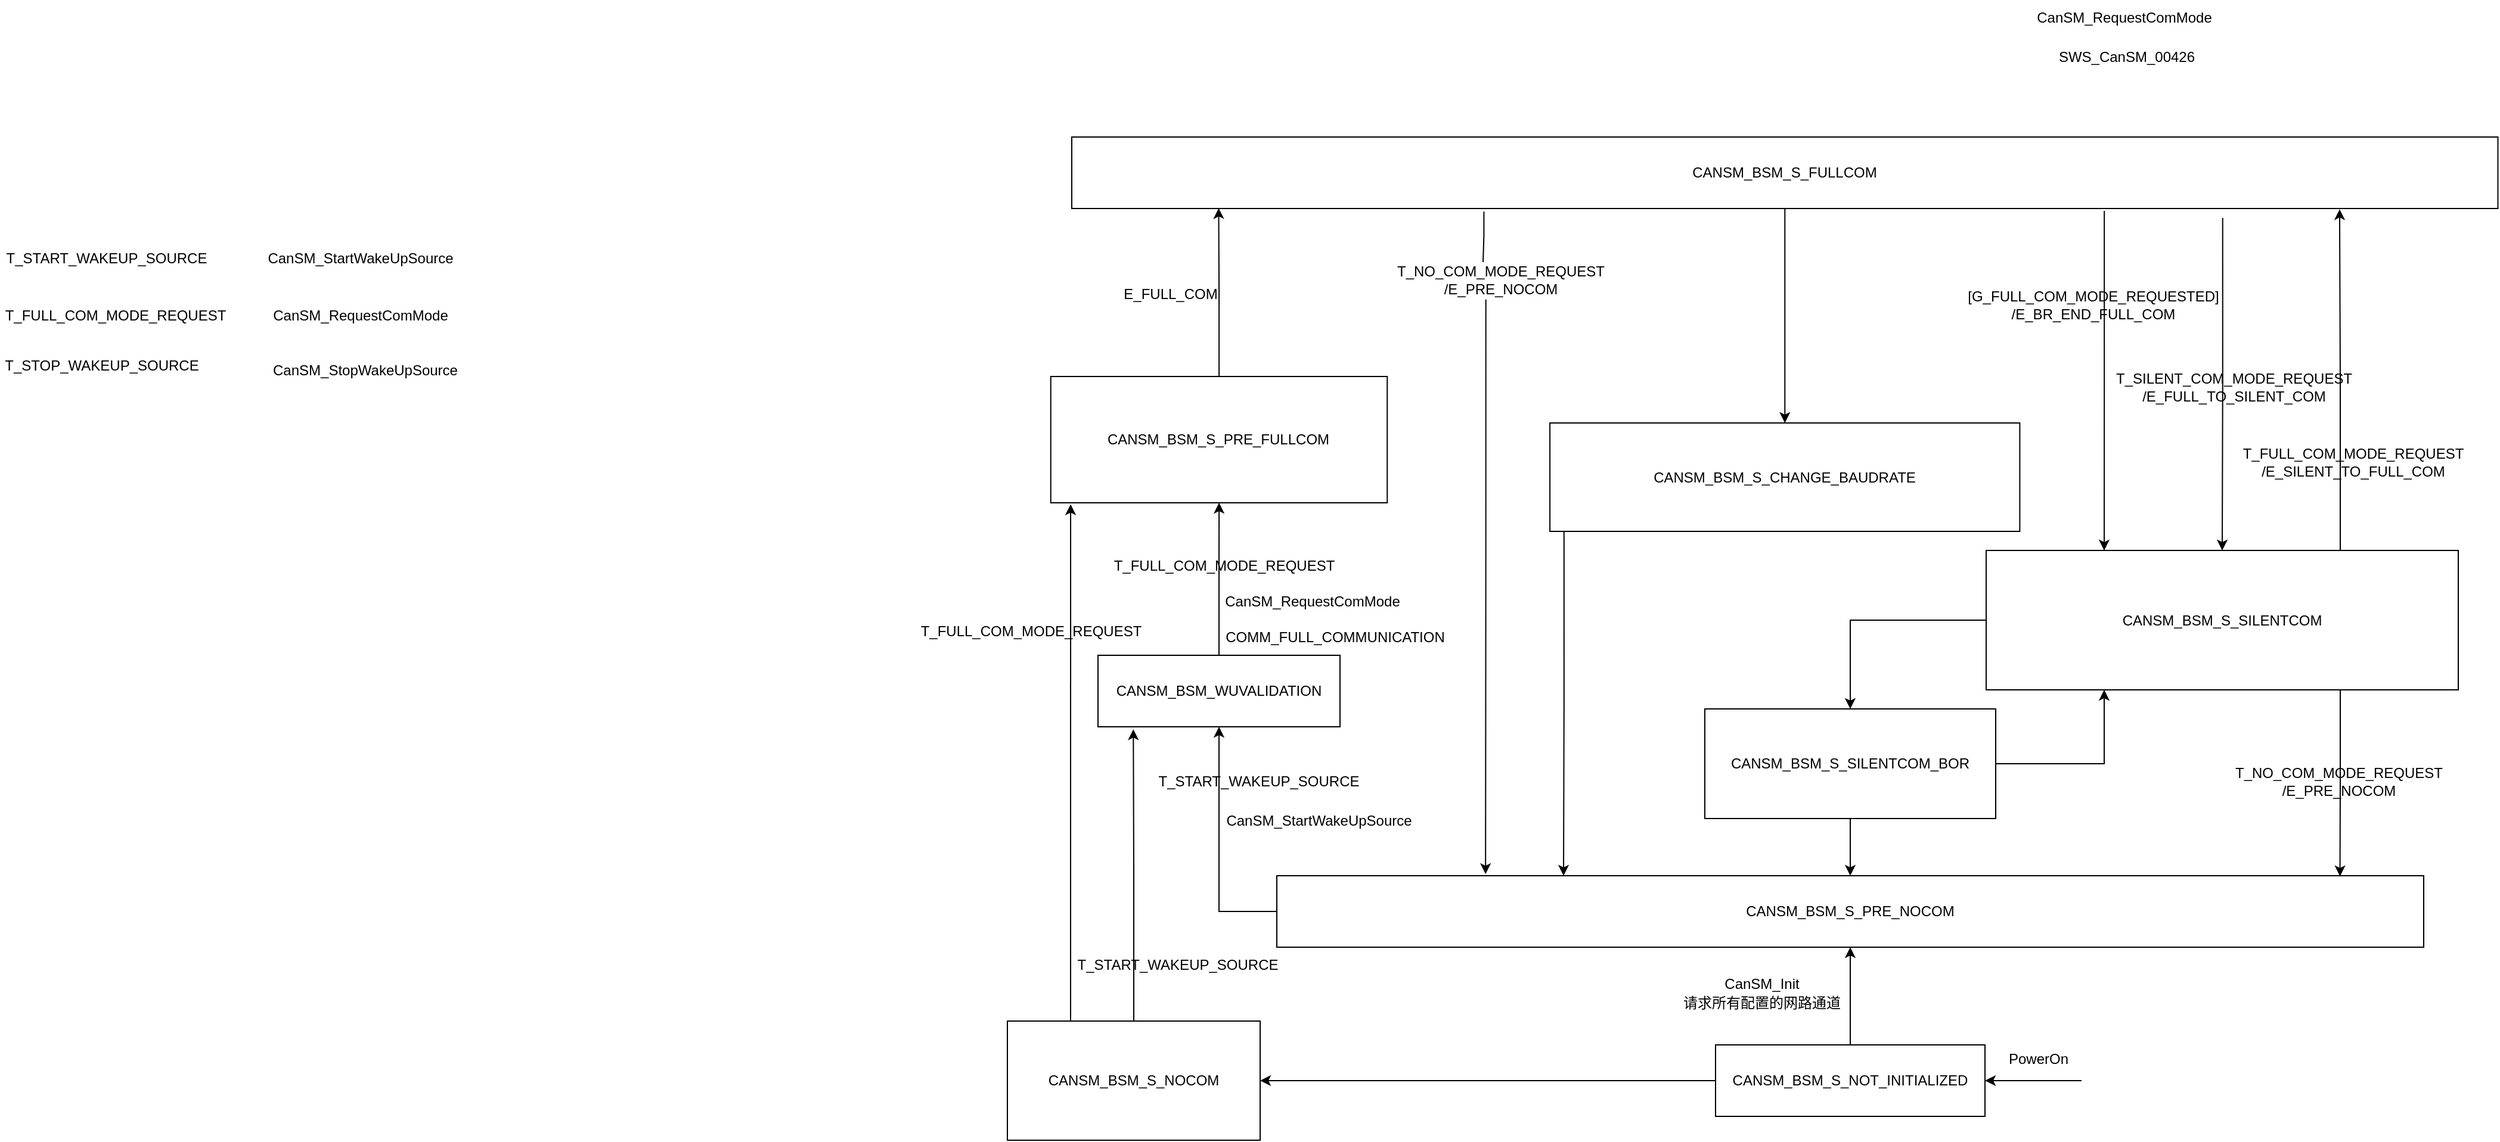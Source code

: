 <mxfile version="24.8.6" pages="2">
  <diagram name="CANSM" id="qXhpSovOXRVXzEbgl1qt">
    <mxGraphModel dx="1495" dy="361" grid="0" gridSize="10" guides="1" tooltips="1" connect="1" arrows="1" fold="1" page="0" pageScale="1" pageWidth="827" pageHeight="1169" math="0" shadow="0">
      <root>
        <mxCell id="0" />
        <mxCell id="1" parent="0" />
        <mxCell id="FXF17FPSzdfnoNykKVTq-1" value="" style="edgeStyle=orthogonalEdgeStyle;rounded=0;orthogonalLoop=1;jettySize=auto;html=1;" edge="1" parent="1" source="FXF17FPSzdfnoNykKVTq-3" target="FXF17FPSzdfnoNykKVTq-7">
          <mxGeometry relative="1" as="geometry" />
        </mxCell>
        <mxCell id="FXF17FPSzdfnoNykKVTq-2" value="" style="edgeStyle=orthogonalEdgeStyle;rounded=0;orthogonalLoop=1;jettySize=auto;html=1;" edge="1" parent="1" source="FXF17FPSzdfnoNykKVTq-3" target="FXF17FPSzdfnoNykKVTq-30">
          <mxGeometry relative="1" as="geometry" />
        </mxCell>
        <mxCell id="FXF17FPSzdfnoNykKVTq-3" value="CANSM_BSM_S_NOT_INITIALIZED" style="rounded=0;whiteSpace=wrap;html=1;" vertex="1" parent="1">
          <mxGeometry x="895" y="1013" width="226" height="60" as="geometry" />
        </mxCell>
        <mxCell id="FXF17FPSzdfnoNykKVTq-4" value="" style="endArrow=classic;html=1;rounded=0;entryX=1;entryY=0.5;entryDx=0;entryDy=0;" edge="1" parent="1" target="FXF17FPSzdfnoNykKVTq-3">
          <mxGeometry width="50" height="50" relative="1" as="geometry">
            <mxPoint x="1202" y="1043" as="sourcePoint" />
            <mxPoint x="1241" y="1024" as="targetPoint" />
          </mxGeometry>
        </mxCell>
        <mxCell id="FXF17FPSzdfnoNykKVTq-5" value="PowerOn" style="text;html=1;strokeColor=none;fillColor=none;align=center;verticalAlign=middle;whiteSpace=wrap;rounded=0;" vertex="1" parent="1">
          <mxGeometry x="1136" y="1010" width="60" height="30" as="geometry" />
        </mxCell>
        <mxCell id="FXF17FPSzdfnoNykKVTq-6" value="" style="edgeStyle=orthogonalEdgeStyle;rounded=0;orthogonalLoop=1;jettySize=auto;html=1;exitX=0;exitY=0.5;exitDx=0;exitDy=0;" edge="1" parent="1" source="FXF17FPSzdfnoNykKVTq-7" target="FXF17FPSzdfnoNykKVTq-11">
          <mxGeometry relative="1" as="geometry" />
        </mxCell>
        <mxCell id="FXF17FPSzdfnoNykKVTq-7" value="CANSM_BSM_S_PRE_NOCOM" style="whiteSpace=wrap;html=1;rounded=0;" vertex="1" parent="1">
          <mxGeometry x="527" y="871" width="962" height="60" as="geometry" />
        </mxCell>
        <mxCell id="FXF17FPSzdfnoNykKVTq-8" value="CanSM_Init" style="text;html=1;strokeColor=none;fillColor=none;align=center;verticalAlign=middle;whiteSpace=wrap;rounded=0;" vertex="1" parent="1">
          <mxGeometry x="904" y="947" width="60" height="30" as="geometry" />
        </mxCell>
        <mxCell id="FXF17FPSzdfnoNykKVTq-9" value="请求所有配置的网路通道" style="text;html=1;strokeColor=none;fillColor=none;align=center;verticalAlign=middle;whiteSpace=wrap;rounded=0;" vertex="1" parent="1">
          <mxGeometry x="854" y="963" width="160" height="30" as="geometry" />
        </mxCell>
        <mxCell id="FXF17FPSzdfnoNykKVTq-10" value="" style="edgeStyle=orthogonalEdgeStyle;rounded=0;orthogonalLoop=1;jettySize=auto;html=1;" edge="1" parent="1" source="FXF17FPSzdfnoNykKVTq-11" target="FXF17FPSzdfnoNykKVTq-15">
          <mxGeometry relative="1" as="geometry" />
        </mxCell>
        <mxCell id="FXF17FPSzdfnoNykKVTq-11" value="CANSM_BSM_WUVALIDATION" style="whiteSpace=wrap;html=1;rounded=0;" vertex="1" parent="1">
          <mxGeometry x="377" y="686" width="203" height="60" as="geometry" />
        </mxCell>
        <mxCell id="FXF17FPSzdfnoNykKVTq-12" value="CanSM_StartWakeUpSource" style="text;html=1;strokeColor=none;fillColor=none;align=center;verticalAlign=middle;whiteSpace=wrap;rounded=0;" vertex="1" parent="1">
          <mxGeometry x="482" y="810" width="161" height="30" as="geometry" />
        </mxCell>
        <mxCell id="FXF17FPSzdfnoNykKVTq-13" value="T_START_WAKEUP_SOURCE" style="text;html=1;strokeColor=none;fillColor=none;align=center;verticalAlign=middle;whiteSpace=wrap;rounded=0;" vertex="1" parent="1">
          <mxGeometry x="482" y="777" width="60" height="30" as="geometry" />
        </mxCell>
        <mxCell id="FXF17FPSzdfnoNykKVTq-14" value="" style="edgeStyle=orthogonalEdgeStyle;rounded=0;orthogonalLoop=1;jettySize=auto;html=1;entryX=0.103;entryY=0.995;entryDx=0;entryDy=0;entryPerimeter=0;" edge="1" parent="1" source="FXF17FPSzdfnoNykKVTq-15" target="FXF17FPSzdfnoNykKVTq-23">
          <mxGeometry relative="1" as="geometry" />
        </mxCell>
        <mxCell id="FXF17FPSzdfnoNykKVTq-15" value="CANSM_BSM_S_PRE_FULLCOM" style="whiteSpace=wrap;html=1;rounded=0;" vertex="1" parent="1">
          <mxGeometry x="337.38" y="452" width="282.25" height="106" as="geometry" />
        </mxCell>
        <mxCell id="FXF17FPSzdfnoNykKVTq-16" value="CanSM_RequestComMode" style="text;html=1;strokeColor=none;fillColor=none;align=center;verticalAlign=middle;whiteSpace=wrap;rounded=0;" vertex="1" parent="1">
          <mxGeometry x="527" y="626" width="60" height="30" as="geometry" />
        </mxCell>
        <mxCell id="FXF17FPSzdfnoNykKVTq-17" value="COMM_FULL_COMMUNICATION" style="text;html=1;strokeColor=none;fillColor=none;align=center;verticalAlign=middle;whiteSpace=wrap;rounded=0;" vertex="1" parent="1">
          <mxGeometry x="546" y="656" width="60" height="30" as="geometry" />
        </mxCell>
        <mxCell id="FXF17FPSzdfnoNykKVTq-18" value="T_FULL_COM_MODE_REQUEST" style="text;html=1;strokeColor=none;fillColor=none;align=center;verticalAlign=middle;whiteSpace=wrap;rounded=0;" vertex="1" parent="1">
          <mxGeometry x="291" y="651" width="60" height="30" as="geometry" />
        </mxCell>
        <mxCell id="FXF17FPSzdfnoNykKVTq-19" value="" style="edgeStyle=orthogonalEdgeStyle;rounded=0;orthogonalLoop=1;jettySize=auto;html=1;entryX=0.182;entryY=-0.023;entryDx=0;entryDy=0;exitX=0.289;exitY=1.044;exitDx=0;exitDy=0;exitPerimeter=0;startArrow=none;entryPerimeter=0;" edge="1" parent="1" source="FXF17FPSzdfnoNykKVTq-31" target="FXF17FPSzdfnoNykKVTq-7">
          <mxGeometry relative="1" as="geometry">
            <mxPoint x="707" y="317" as="sourcePoint" />
          </mxGeometry>
        </mxCell>
        <mxCell id="FXF17FPSzdfnoNykKVTq-20" value="" style="edgeStyle=orthogonalEdgeStyle;rounded=0;orthogonalLoop=1;jettySize=auto;html=1;" edge="1" parent="1" source="FXF17FPSzdfnoNykKVTq-23" target="FXF17FPSzdfnoNykKVTq-28">
          <mxGeometry relative="1" as="geometry" />
        </mxCell>
        <mxCell id="FXF17FPSzdfnoNykKVTq-21" value="" style="edgeStyle=orthogonalEdgeStyle;rounded=0;orthogonalLoop=1;jettySize=auto;html=1;entryX=0.25;entryY=0;entryDx=0;entryDy=0;exitX=0.724;exitY=1.033;exitDx=0;exitDy=0;exitPerimeter=0;" edge="1" parent="1" source="FXF17FPSzdfnoNykKVTq-23" target="FXF17FPSzdfnoNykKVTq-36">
          <mxGeometry relative="1" as="geometry" />
        </mxCell>
        <mxCell id="FXF17FPSzdfnoNykKVTq-22" value="" style="edgeStyle=orthogonalEdgeStyle;rounded=0;orthogonalLoop=1;jettySize=auto;html=1;entryX=0.5;entryY=0;entryDx=0;entryDy=0;exitX=0.807;exitY=1.131;exitDx=0;exitDy=0;exitPerimeter=0;" edge="1" parent="1" source="FXF17FPSzdfnoNykKVTq-23" target="FXF17FPSzdfnoNykKVTq-36">
          <mxGeometry relative="1" as="geometry">
            <mxPoint x="1556" y="468" as="targetPoint" />
          </mxGeometry>
        </mxCell>
        <mxCell id="FXF17FPSzdfnoNykKVTq-23" value="CANSM_BSM_S_FULLCOM" style="whiteSpace=wrap;html=1;rounded=0;" vertex="1" parent="1">
          <mxGeometry x="355" y="251" width="1196.25" height="60" as="geometry" />
        </mxCell>
        <mxCell id="FXF17FPSzdfnoNykKVTq-24" value="E_FULL_COM" style="text;html=1;strokeColor=none;fillColor=none;align=center;verticalAlign=middle;whiteSpace=wrap;rounded=0;" vertex="1" parent="1">
          <mxGeometry x="408" y="368" width="60" height="30" as="geometry" />
        </mxCell>
        <mxCell id="FXF17FPSzdfnoNykKVTq-25" value="CanSM_RequestComMode" style="text;html=1;strokeColor=none;fillColor=none;align=center;verticalAlign=middle;whiteSpace=wrap;rounded=0;" vertex="1" parent="1">
          <mxGeometry x="1208" y="136" width="60" height="30" as="geometry" />
        </mxCell>
        <mxCell id="FXF17FPSzdfnoNykKVTq-26" value="SWS_CanSM_00426" style="text;html=1;strokeColor=none;fillColor=none;align=center;verticalAlign=middle;whiteSpace=wrap;rounded=0;" vertex="1" parent="1">
          <mxGeometry x="1164" y="166" width="152" height="36" as="geometry" />
        </mxCell>
        <mxCell id="FXF17FPSzdfnoNykKVTq-27" value="" style="edgeStyle=orthogonalEdgeStyle;rounded=0;orthogonalLoop=1;jettySize=auto;html=1;entryX=0.25;entryY=0;entryDx=0;entryDy=0;exitX=0.03;exitY=0.994;exitDx=0;exitDy=0;exitPerimeter=0;" edge="1" parent="1" source="FXF17FPSzdfnoNykKVTq-28" target="FXF17FPSzdfnoNykKVTq-7">
          <mxGeometry relative="1" as="geometry">
            <mxPoint x="953.125" y="638.0" as="targetPoint" />
          </mxGeometry>
        </mxCell>
        <mxCell id="FXF17FPSzdfnoNykKVTq-28" value="CANSM_BSM_S_CHANGE_BAUDRATE" style="whiteSpace=wrap;html=1;rounded=0;" vertex="1" parent="1">
          <mxGeometry x="756.06" y="491" width="394.13" height="91" as="geometry" />
        </mxCell>
        <mxCell id="FXF17FPSzdfnoNykKVTq-29" value="" style="edgeStyle=orthogonalEdgeStyle;rounded=0;orthogonalLoop=1;jettySize=auto;html=1;entryX=0.059;entryY=1.012;entryDx=0;entryDy=0;entryPerimeter=0;exitX=0.25;exitY=0;exitDx=0;exitDy=0;" edge="1" parent="1" source="FXF17FPSzdfnoNykKVTq-30" target="FXF17FPSzdfnoNykKVTq-15">
          <mxGeometry relative="1" as="geometry">
            <mxPoint x="189" y="1037" as="targetPoint" />
          </mxGeometry>
        </mxCell>
        <mxCell id="FXF17FPSzdfnoNykKVTq-30" value="CANSM_BSM_S_NOCOM" style="whiteSpace=wrap;html=1;rounded=0;" vertex="1" parent="1">
          <mxGeometry x="301" y="993" width="212" height="100" as="geometry" />
        </mxCell>
        <mxCell id="FXF17FPSzdfnoNykKVTq-31" value="&lt;div&gt;T_NO_COM_MODE_REQUEST&lt;/div&gt;&lt;div&gt;/E_PRE_NOCOM&lt;/div&gt;" style="text;html=1;strokeColor=none;fillColor=none;align=center;verticalAlign=middle;whiteSpace=wrap;rounded=0;" vertex="1" parent="1">
          <mxGeometry x="685" y="356" width="60" height="30" as="geometry" />
        </mxCell>
        <mxCell id="FXF17FPSzdfnoNykKVTq-32" value="" style="edgeStyle=orthogonalEdgeStyle;rounded=0;orthogonalLoop=1;jettySize=auto;html=1;entryX=0.25;entryY=0;entryDx=0;entryDy=0;exitX=0.289;exitY=1.044;exitDx=0;exitDy=0;exitPerimeter=0;endArrow=none;" edge="1" parent="1" source="FXF17FPSzdfnoNykKVTq-23" target="FXF17FPSzdfnoNykKVTq-31">
          <mxGeometry relative="1" as="geometry">
            <mxPoint x="700.716" y="313.64" as="sourcePoint" />
            <mxPoint x="701.0" y="868" as="targetPoint" />
          </mxGeometry>
        </mxCell>
        <mxCell id="FXF17FPSzdfnoNykKVTq-33" value="" style="edgeStyle=orthogonalEdgeStyle;rounded=0;orthogonalLoop=1;jettySize=auto;html=1;entryX=0.927;entryY=0.008;entryDx=0;entryDy=0;entryPerimeter=0;exitX=0.75;exitY=1;exitDx=0;exitDy=0;" edge="1" parent="1" source="FXF17FPSzdfnoNykKVTq-36" target="FXF17FPSzdfnoNykKVTq-7">
          <mxGeometry relative="1" as="geometry" />
        </mxCell>
        <mxCell id="FXF17FPSzdfnoNykKVTq-34" value="" style="edgeStyle=orthogonalEdgeStyle;rounded=0;orthogonalLoop=1;jettySize=auto;html=1;entryX=0.889;entryY=1.01;entryDx=0;entryDy=0;entryPerimeter=0;exitX=0.75;exitY=0;exitDx=0;exitDy=0;" edge="1" parent="1" source="FXF17FPSzdfnoNykKVTq-36" target="FXF17FPSzdfnoNykKVTq-23">
          <mxGeometry relative="1" as="geometry" />
        </mxCell>
        <mxCell id="FXF17FPSzdfnoNykKVTq-35" value="" style="edgeStyle=orthogonalEdgeStyle;rounded=0;orthogonalLoop=1;jettySize=auto;html=1;exitX=0;exitY=0.5;exitDx=0;exitDy=0;" edge="1" parent="1" source="FXF17FPSzdfnoNykKVTq-36" target="FXF17FPSzdfnoNykKVTq-39">
          <mxGeometry relative="1" as="geometry" />
        </mxCell>
        <mxCell id="FXF17FPSzdfnoNykKVTq-36" value="CANSM_BSM_S_SILENTCOM" style="rounded=0;whiteSpace=wrap;html=1;" vertex="1" parent="1">
          <mxGeometry x="1122" y="598" width="396" height="117" as="geometry" />
        </mxCell>
        <mxCell id="FXF17FPSzdfnoNykKVTq-37" value="" style="edgeStyle=orthogonalEdgeStyle;rounded=0;orthogonalLoop=1;jettySize=auto;html=1;" edge="1" parent="1" source="FXF17FPSzdfnoNykKVTq-39" target="FXF17FPSzdfnoNykKVTq-7">
          <mxGeometry relative="1" as="geometry" />
        </mxCell>
        <mxCell id="FXF17FPSzdfnoNykKVTq-38" value="" style="edgeStyle=orthogonalEdgeStyle;rounded=0;orthogonalLoop=1;jettySize=auto;html=1;entryX=0.25;entryY=1;entryDx=0;entryDy=0;exitX=1;exitY=0.5;exitDx=0;exitDy=0;" edge="1" parent="1" source="FXF17FPSzdfnoNykKVTq-39" target="FXF17FPSzdfnoNykKVTq-36">
          <mxGeometry relative="1" as="geometry">
            <mxPoint x="1292" y="745.067" as="targetPoint" />
          </mxGeometry>
        </mxCell>
        <mxCell id="FXF17FPSzdfnoNykKVTq-39" value="CANSM_BSM_S_SILENTCOM_BOR" style="whiteSpace=wrap;html=1;rounded=0;" vertex="1" parent="1">
          <mxGeometry x="886" y="731" width="244" height="92" as="geometry" />
        </mxCell>
        <mxCell id="FXF17FPSzdfnoNykKVTq-40" value="&lt;div&gt;[G_FULL_COM_MODE_REQUESTED]&lt;/div&gt;&lt;div&gt;/E_BR_END_FULL_COM&lt;/div&gt;" style="text;html=1;strokeColor=none;fillColor=none;align=center;verticalAlign=middle;whiteSpace=wrap;rounded=0;" vertex="1" parent="1">
          <mxGeometry x="1182" y="377" width="60" height="30" as="geometry" />
        </mxCell>
        <mxCell id="FXF17FPSzdfnoNykKVTq-41" value="&lt;div&gt;T_SILENT_COM_MODE_REQUEST&lt;/div&gt;&lt;div&gt;/E_FULL_TO_SILENT_COM&lt;/div&gt;" style="text;html=1;strokeColor=none;fillColor=none;align=center;verticalAlign=middle;whiteSpace=wrap;rounded=0;" vertex="1" parent="1">
          <mxGeometry x="1300" y="446" width="60" height="30" as="geometry" />
        </mxCell>
        <mxCell id="FXF17FPSzdfnoNykKVTq-42" value="&lt;div&gt;T_FULL_COM_MODE_REQUEST&lt;/div&gt;&lt;div&gt;/E_SILENT_TO_FULL_COM&lt;/div&gt;" style="text;html=1;strokeColor=none;fillColor=none;align=center;verticalAlign=middle;whiteSpace=wrap;rounded=0;" vertex="1" parent="1">
          <mxGeometry x="1400" y="509" width="60" height="30" as="geometry" />
        </mxCell>
        <mxCell id="FXF17FPSzdfnoNykKVTq-43" value="&lt;div&gt;T_NO_COM_MODE_REQUEST&lt;/div&gt;&lt;div&gt;/E_PRE_NOCOM&lt;/div&gt;" style="text;html=1;strokeColor=none;fillColor=none;align=center;verticalAlign=middle;whiteSpace=wrap;rounded=0;" vertex="1" parent="1">
          <mxGeometry x="1388" y="777" width="60" height="30" as="geometry" />
        </mxCell>
        <mxCell id="FXF17FPSzdfnoNykKVTq-44" value="T_FULL_COM_MODE_REQUEST" style="text;html=1;strokeColor=none;fillColor=none;align=center;verticalAlign=middle;whiteSpace=wrap;rounded=0;" vertex="1" parent="1">
          <mxGeometry x="453" y="596" width="60" height="30" as="geometry" />
        </mxCell>
        <mxCell id="FXF17FPSzdfnoNykKVTq-45" value="" style="edgeStyle=orthogonalEdgeStyle;rounded=0;orthogonalLoop=1;jettySize=auto;html=1;exitX=0.5;exitY=0;exitDx=0;exitDy=0;entryX=0.146;entryY=1.035;entryDx=0;entryDy=0;entryPerimeter=0;" edge="1" parent="1" source="FXF17FPSzdfnoNykKVTq-30" target="FXF17FPSzdfnoNykKVTq-11">
          <mxGeometry relative="1" as="geometry">
            <mxPoint x="392" y="968" as="sourcePoint" />
            <mxPoint x="392" y="886" as="targetPoint" />
          </mxGeometry>
        </mxCell>
        <mxCell id="FXF17FPSzdfnoNykKVTq-46" value="T_START_WAKEUP_SOURCE" style="text;html=1;strokeColor=none;fillColor=none;align=center;verticalAlign=middle;whiteSpace=wrap;rounded=0;" vertex="1" parent="1">
          <mxGeometry x="414" y="931" width="60" height="30" as="geometry" />
        </mxCell>
        <mxCell id="BhjoARzyWBzXQ-R1dYIk-1" value="T_START_WAKEUP_SOURCE" style="text;html=1;strokeColor=none;fillColor=none;align=center;verticalAlign=middle;whiteSpace=wrap;rounded=0;" vertex="1" parent="1">
          <mxGeometry x="-544" y="338" width="179" height="30" as="geometry" />
        </mxCell>
        <mxCell id="1uehdeWmYXHykT7qIKBi-1" value="CanSM_StartWakeUpSource" style="text;html=1;align=center;verticalAlign=middle;whiteSpace=wrap;rounded=0;" vertex="1" parent="1">
          <mxGeometry x="-322" y="338" width="161" height="30" as="geometry" />
        </mxCell>
        <mxCell id="1uehdeWmYXHykT7qIKBi-2" value="T_FULL_COM_MODE_REQUEST" style="text;html=1;align=center;verticalAlign=middle;whiteSpace=wrap;rounded=0;" vertex="1" parent="1">
          <mxGeometry x="-540" y="386" width="186" height="30" as="geometry" />
        </mxCell>
        <mxCell id="1uehdeWmYXHykT7qIKBi-3" value="T_STOP_WAKEUP_SOURCE" style="text;html=1;align=center;verticalAlign=middle;whiteSpace=wrap;rounded=0;" vertex="1" parent="1">
          <mxGeometry x="-544" y="428" width="171" height="30" as="geometry" />
        </mxCell>
        <mxCell id="1uehdeWmYXHykT7qIKBi-4" value="CanSM_RequestComMode" style="text;html=1;align=center;verticalAlign=middle;whiteSpace=wrap;rounded=0;" vertex="1" parent="1">
          <mxGeometry x="-318" y="386" width="153" height="30" as="geometry" />
        </mxCell>
        <mxCell id="1uehdeWmYXHykT7qIKBi-5" value="CanSM_StopWakeUpSource" style="text;html=1;align=center;verticalAlign=middle;whiteSpace=wrap;rounded=0;" vertex="1" parent="1">
          <mxGeometry x="-317" y="432" width="159" height="30" as="geometry" />
        </mxCell>
      </root>
    </mxGraphModel>
  </diagram>
  <diagram id="BZMAW193DSKiFVQqKYVA" name="COMM">
    <mxGraphModel dx="1226" dy="636" grid="0" gridSize="10" guides="1" tooltips="1" connect="1" arrows="1" fold="1" page="0" pageScale="1" pageWidth="827" pageHeight="1169" math="0" shadow="0">
      <root>
        <mxCell id="0" />
        <mxCell id="1" parent="0" />
      </root>
    </mxGraphModel>
  </diagram>
</mxfile>
